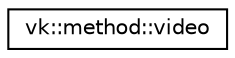 digraph "Graphical Class Hierarchy"
{
 // LATEX_PDF_SIZE
  edge [fontname="Helvetica",fontsize="10",labelfontname="Helvetica",labelfontsize="10"];
  node [fontname="Helvetica",fontsize="10",shape=record];
  rankdir="LR";
  Node0 [label="vk::method::video",height=0.2,width=0.4,color="black", fillcolor="white", style="filled",URL="$classvk_1_1method_1_1video.html",tooltip="The video methods representation."];
}
